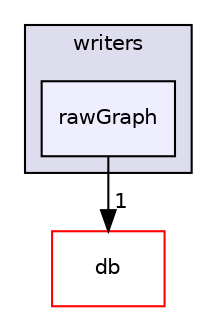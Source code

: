 digraph "src/OpenFOAM/graph/writers/rawGraph" {
  bgcolor=transparent;
  compound=true
  node [ fontsize="10", fontname="Helvetica"];
  edge [ labelfontsize="10", labelfontname="Helvetica"];
  subgraph clusterdir_4186ef7d082dc05bc2b228141df39fcb {
    graph [ bgcolor="#ddddee", pencolor="black", label="writers" fontname="Helvetica", fontsize="10", URL="dir_4186ef7d082dc05bc2b228141df39fcb.html"]
  dir_844d5da792aca85700cb8a9523e6b992 [shape=box, label="rawGraph", style="filled", fillcolor="#eeeeff", pencolor="black", URL="dir_844d5da792aca85700cb8a9523e6b992.html"];
  }
  dir_63c634f7a7cfd679ac26c67fb30fc32f [shape=box label="db" color="red" URL="dir_63c634f7a7cfd679ac26c67fb30fc32f.html"];
  dir_844d5da792aca85700cb8a9523e6b992->dir_63c634f7a7cfd679ac26c67fb30fc32f [headlabel="1", labeldistance=1.5 headhref="dir_002416_002218.html"];
}
